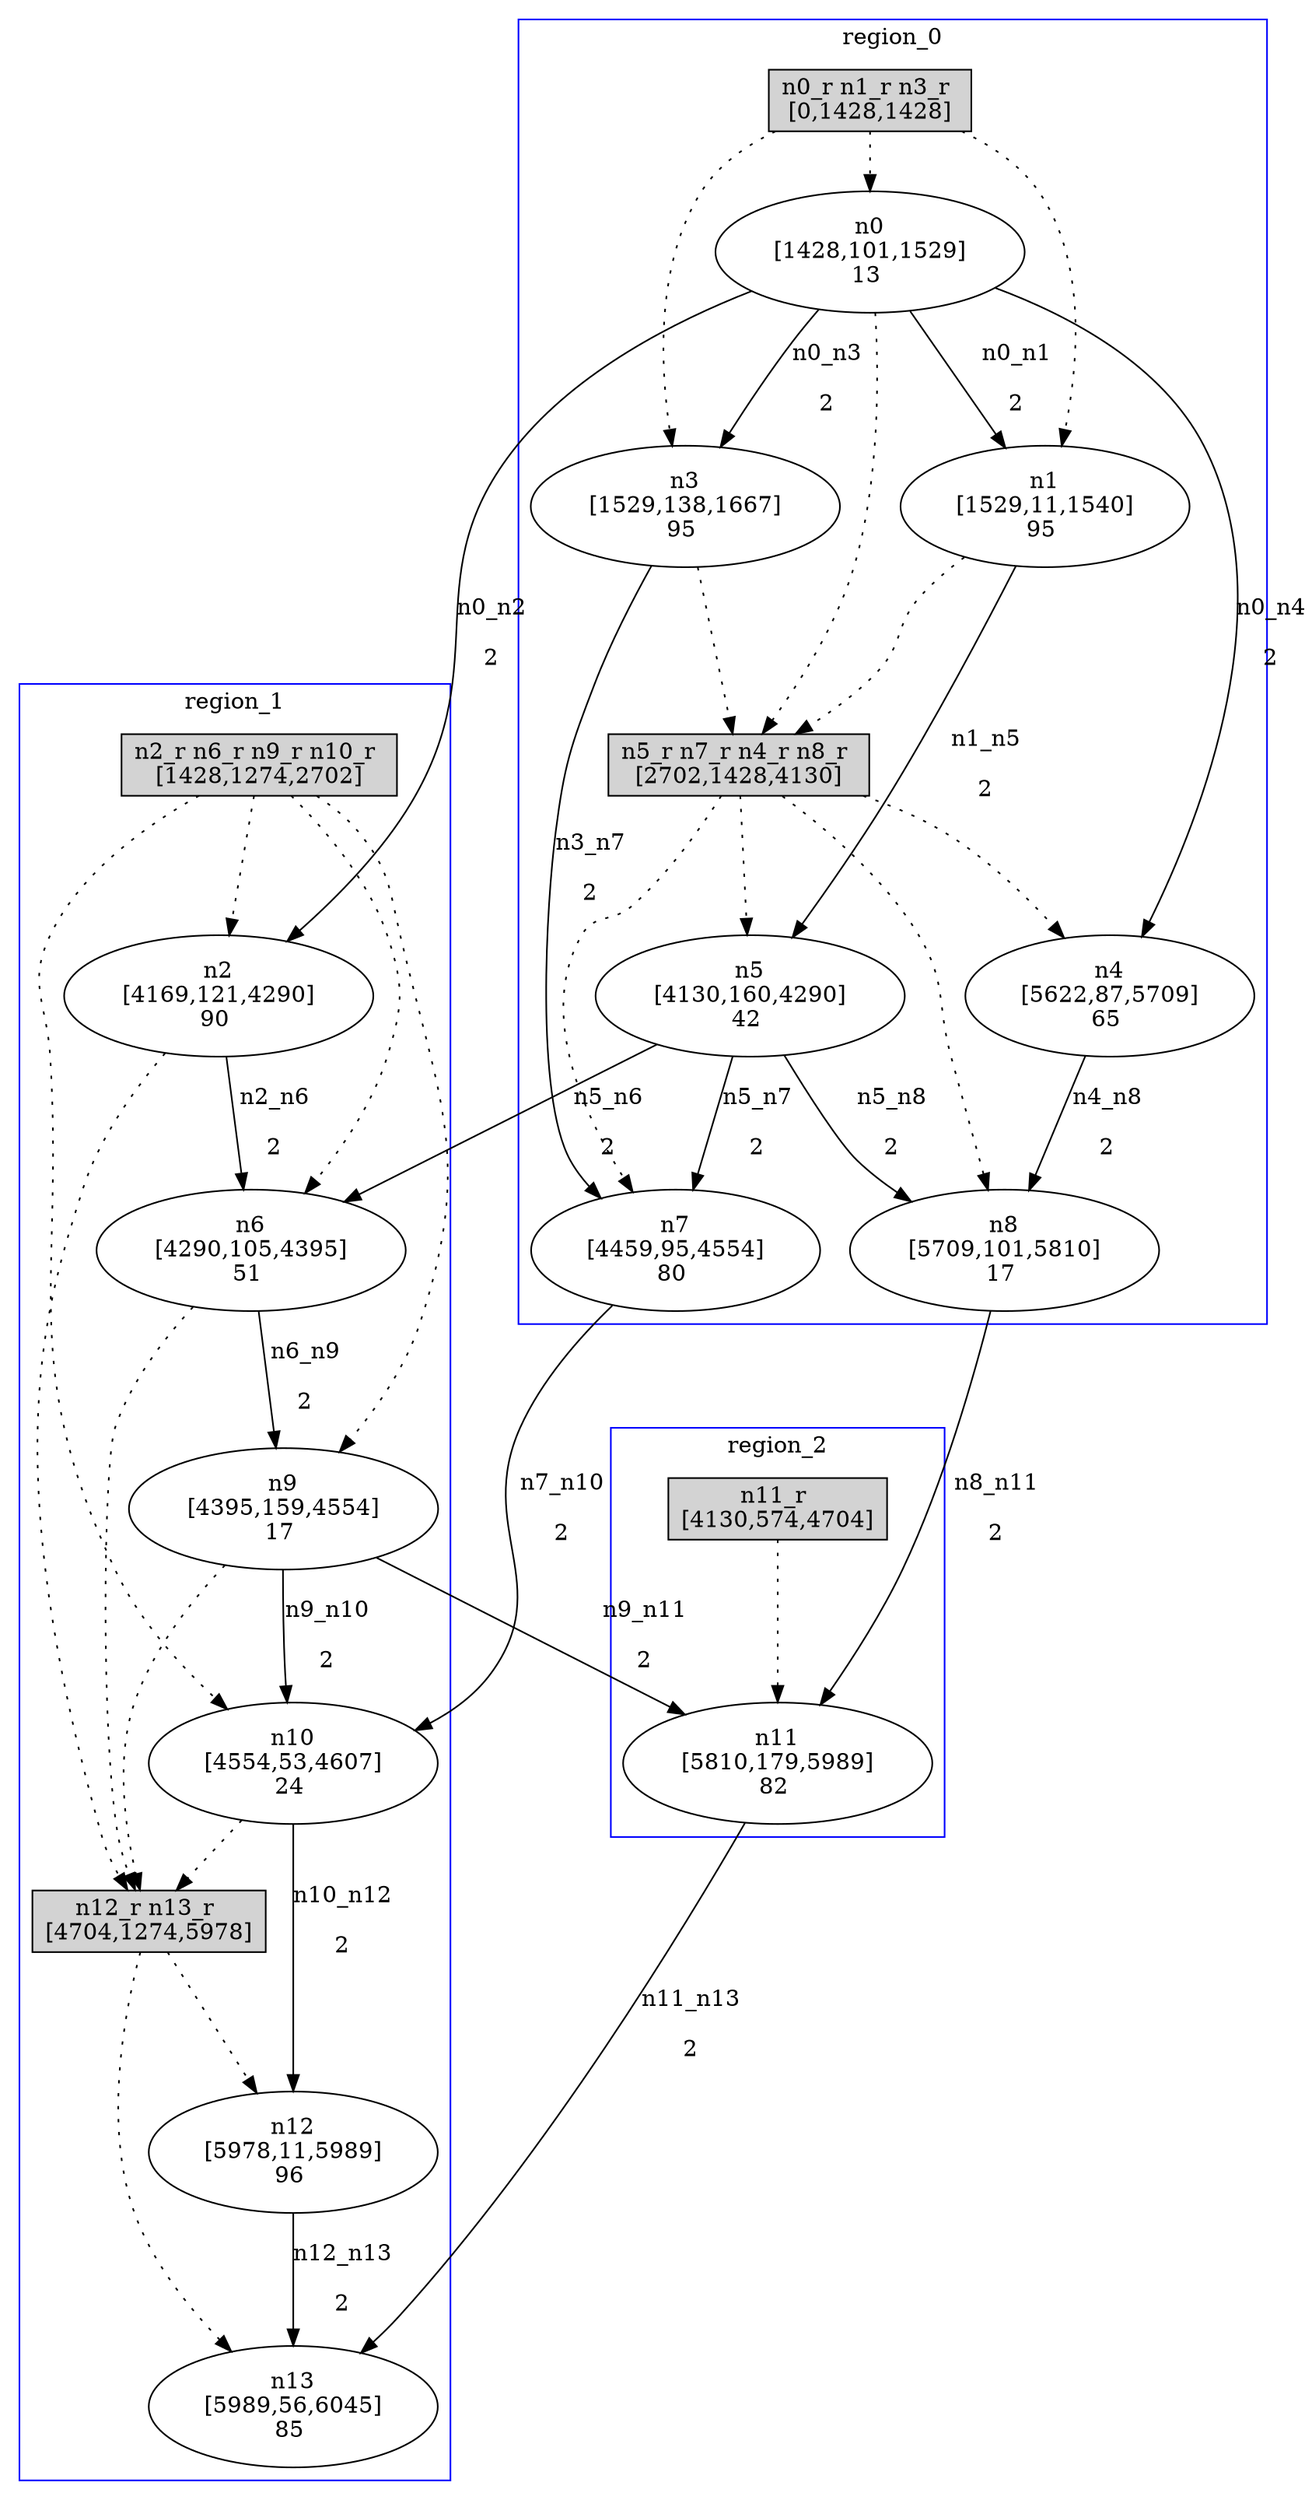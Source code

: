 //3-LSsolveMIPnSolStatus 9.
//4-SL 6045.
//5-LSsolveMIPsolveTime(double) 1800.03.
//6-reconfigurateNum(int) 5.
//7-reconfigurateTime(int) 5978.
digraph test_0 {
	size="28,40";
	subgraph cluster0 {
		stytle=filled;
		color=blue;
		label=region_0;
		reconfNode_0_1 [ shape = box, style = filled, label = "n0_r n1_r n3_r \n[0,1428,1428]" ];
		n0 [ label="n0\n[1428,101,1529]\n13 " ];
		n1 [ label="n1\n[1529,11,1540]\n95 " ];
		n3 [ label="n3\n[1529,138,1667]\n95 " ];
		reconfNode_0_1 -> n0 [ style = dotted ];
		reconfNode_0_1 -> n1 [ style = dotted ];
		reconfNode_0_1 -> n3 [ style = dotted ];
		n0 -> reconfNode_0_2 [ style = dotted ];
		n1 -> reconfNode_0_2 [ style = dotted ];
		n3 -> reconfNode_0_2 [ style = dotted ];
		reconfNode_0_2 [ shape = box, style = filled, label = "n5_r n7_r n4_r n8_r \n[2702,1428,4130]" ];
		n5 [ label="n5\n[4130,160,4290]\n42 " ];
		n7 [ label="n7\n[4459,95,4554]\n80 " ];
		n4 [ label="n4\n[5622,87,5709]\n65 " ];
		n8 [ label="n8\n[5709,101,5810]\n17 " ];
		reconfNode_0_2 -> n5 [ style = dotted ];
		reconfNode_0_2 -> n7 [ style = dotted ];
		reconfNode_0_2 -> n4 [ style = dotted ];
		reconfNode_0_2 -> n8 [ style = dotted ];
	}
	subgraph cluster1 {
		stytle=filled;
		color=blue;
		label=region_1;
		reconfNode_1_1 [ shape = box, style = filled, label = "n2_r n6_r n9_r n10_r \n[1428,1274,2702]" ];
		n2 [ label="n2\n[4169,121,4290]\n90 " ];
		n6 [ label="n6\n[4290,105,4395]\n51 " ];
		n9 [ label="n9\n[4395,159,4554]\n17 " ];
		n10 [ label="n10\n[4554,53,4607]\n24 " ];
		reconfNode_1_1 -> n2 [ style = dotted ];
		reconfNode_1_1 -> n6 [ style = dotted ];
		reconfNode_1_1 -> n9 [ style = dotted ];
		reconfNode_1_1 -> n10 [ style = dotted ];
		n2 -> reconfNode_1_2 [ style = dotted ];
		n6 -> reconfNode_1_2 [ style = dotted ];
		n9 -> reconfNode_1_2 [ style = dotted ];
		n10 -> reconfNode_1_2 [ style = dotted ];
		reconfNode_1_2 [ shape = box, style = filled, label = "n12_r n13_r \n[4704,1274,5978]" ];
		n12 [ label="n12\n[5978,11,5989]\n96 " ];
		n13 [ label="n13\n[5989,56,6045]\n85 " ];
		reconfNode_1_2 -> n12 [ style = dotted ];
		reconfNode_1_2 -> n13 [ style = dotted ];
	}
	subgraph cluster2 {
		stytle=filled;
		color=blue;
		label=region_2;
		reconfNode_2_1 [ shape = box, style = filled, label = "n11_r \n[4130,574,4704]" ];
		n11 [ label="n11\n[5810,179,5989]\n82 " ];
		reconfNode_2_1 -> n11 [ style = dotted ];
	}
	n0 -> n1 [ label="n0_n1\n2" ];
	n0 -> n2 [ label="n0_n2\n2" ];
	n0 -> n3 [ label="n0_n3\n2" ];
	n0 -> n4 [ label="n0_n4\n2" ];
	n1 -> n5 [ label="n1_n5\n2" ];
	n2 -> n6 [ label="n2_n6\n2" ];
	n3 -> n7 [ label="n3_n7\n2" ];
	n4 -> n8 [ label="n4_n8\n2" ];
	n5 -> n6 [ label="n5_n6\n2" ];
	n5 -> n7 [ label="n5_n7\n2" ];
	n5 -> n8 [ label="n5_n8\n2" ];
	n6 -> n9 [ label="n6_n9\n2" ];
	n7 -> n10 [ label="n7_n10\n2" ];
	n8 -> n11 [ label="n8_n11\n2" ];
	n9 -> n10 [ label="n9_n10\n2" ];
	n9 -> n11 [ label="n9_n11\n2" ];
	n10 -> n12 [ label="n10_n12\n2" ];
	n11 -> n13 [ label="n11_n13\n2" ];
	n12 -> n13 [ label="n12_n13\n2" ];
}
